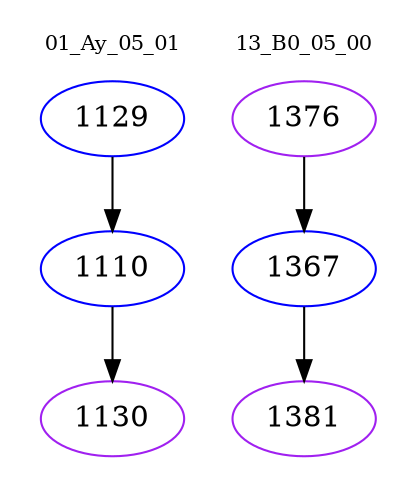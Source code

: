 digraph{
subgraph cluster_0 {
color = white
label = "01_Ay_05_01";
fontsize=10;
T0_1129 [label="1129", color="blue"]
T0_1129 -> T0_1110 [color="black"]
T0_1110 [label="1110", color="blue"]
T0_1110 -> T0_1130 [color="black"]
T0_1130 [label="1130", color="purple"]
}
subgraph cluster_1 {
color = white
label = "13_B0_05_00";
fontsize=10;
T1_1376 [label="1376", color="purple"]
T1_1376 -> T1_1367 [color="black"]
T1_1367 [label="1367", color="blue"]
T1_1367 -> T1_1381 [color="black"]
T1_1381 [label="1381", color="purple"]
}
}
